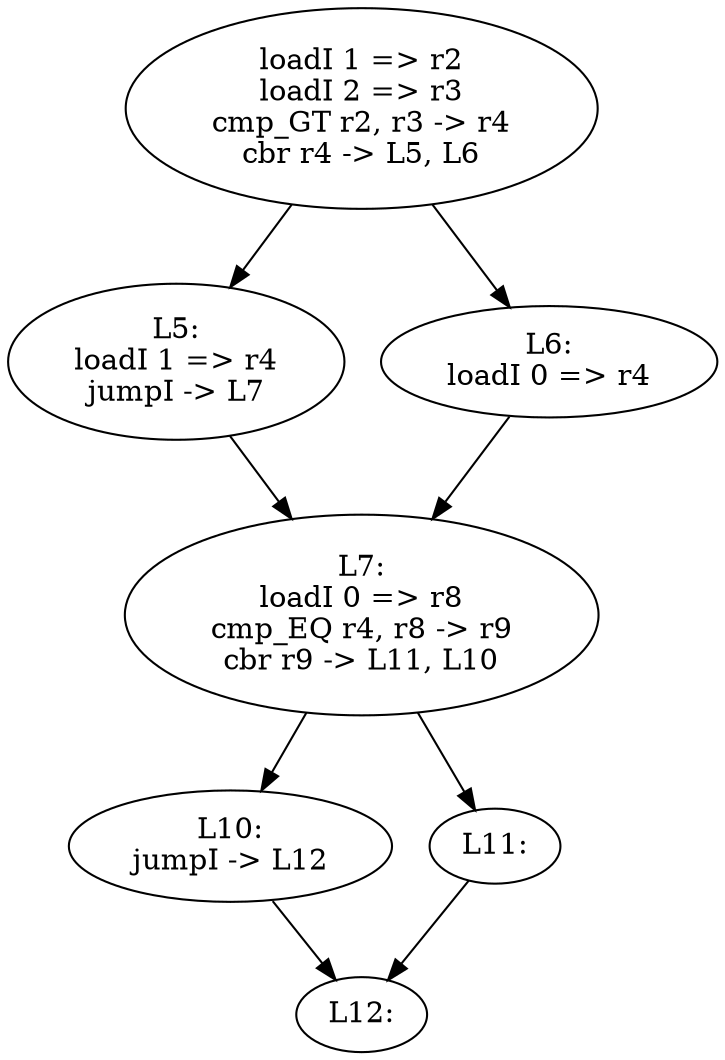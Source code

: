 digraph {
"-1" [label="loadI 1 => r2
loadI 2 => r3
cmp_GT r2, r3 -> r4
cbr r4 -> L5, L6
"];
"5" [label="L5:
loadI 1 => r4
jumpI -> L7
"];
"6" [label="L6:
loadI 0 => r4
"];
"7" [label="L7:
loadI 0 => r8
cmp_EQ r4, r8 -> r9
cbr r9 -> L11, L10
"];
"10" [label="L10:
jumpI -> L12
"];
"11" [label="L11:
"];
"12" [label="L12:
"];
"-1" -> "5";
"-1" -> "6";
"5" -> "7";
"6" -> "7";
"7" -> "11";
"7" -> "10";
"10" -> "12";
"11" -> "12";
}
